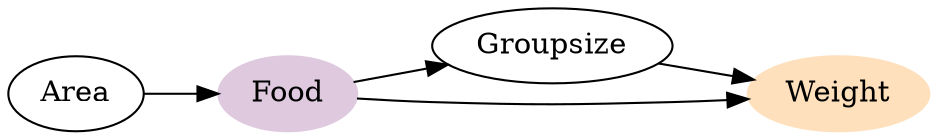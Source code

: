 digraph {
Area
Food [style=filled; color="#dfc9de"]
Groupsize
Weight [style=filled; color="#ffe0bd"]
Area -> Food
Food -> Groupsize
Food -> Weight
Groupsize -> Weight
rankdir=LR}

